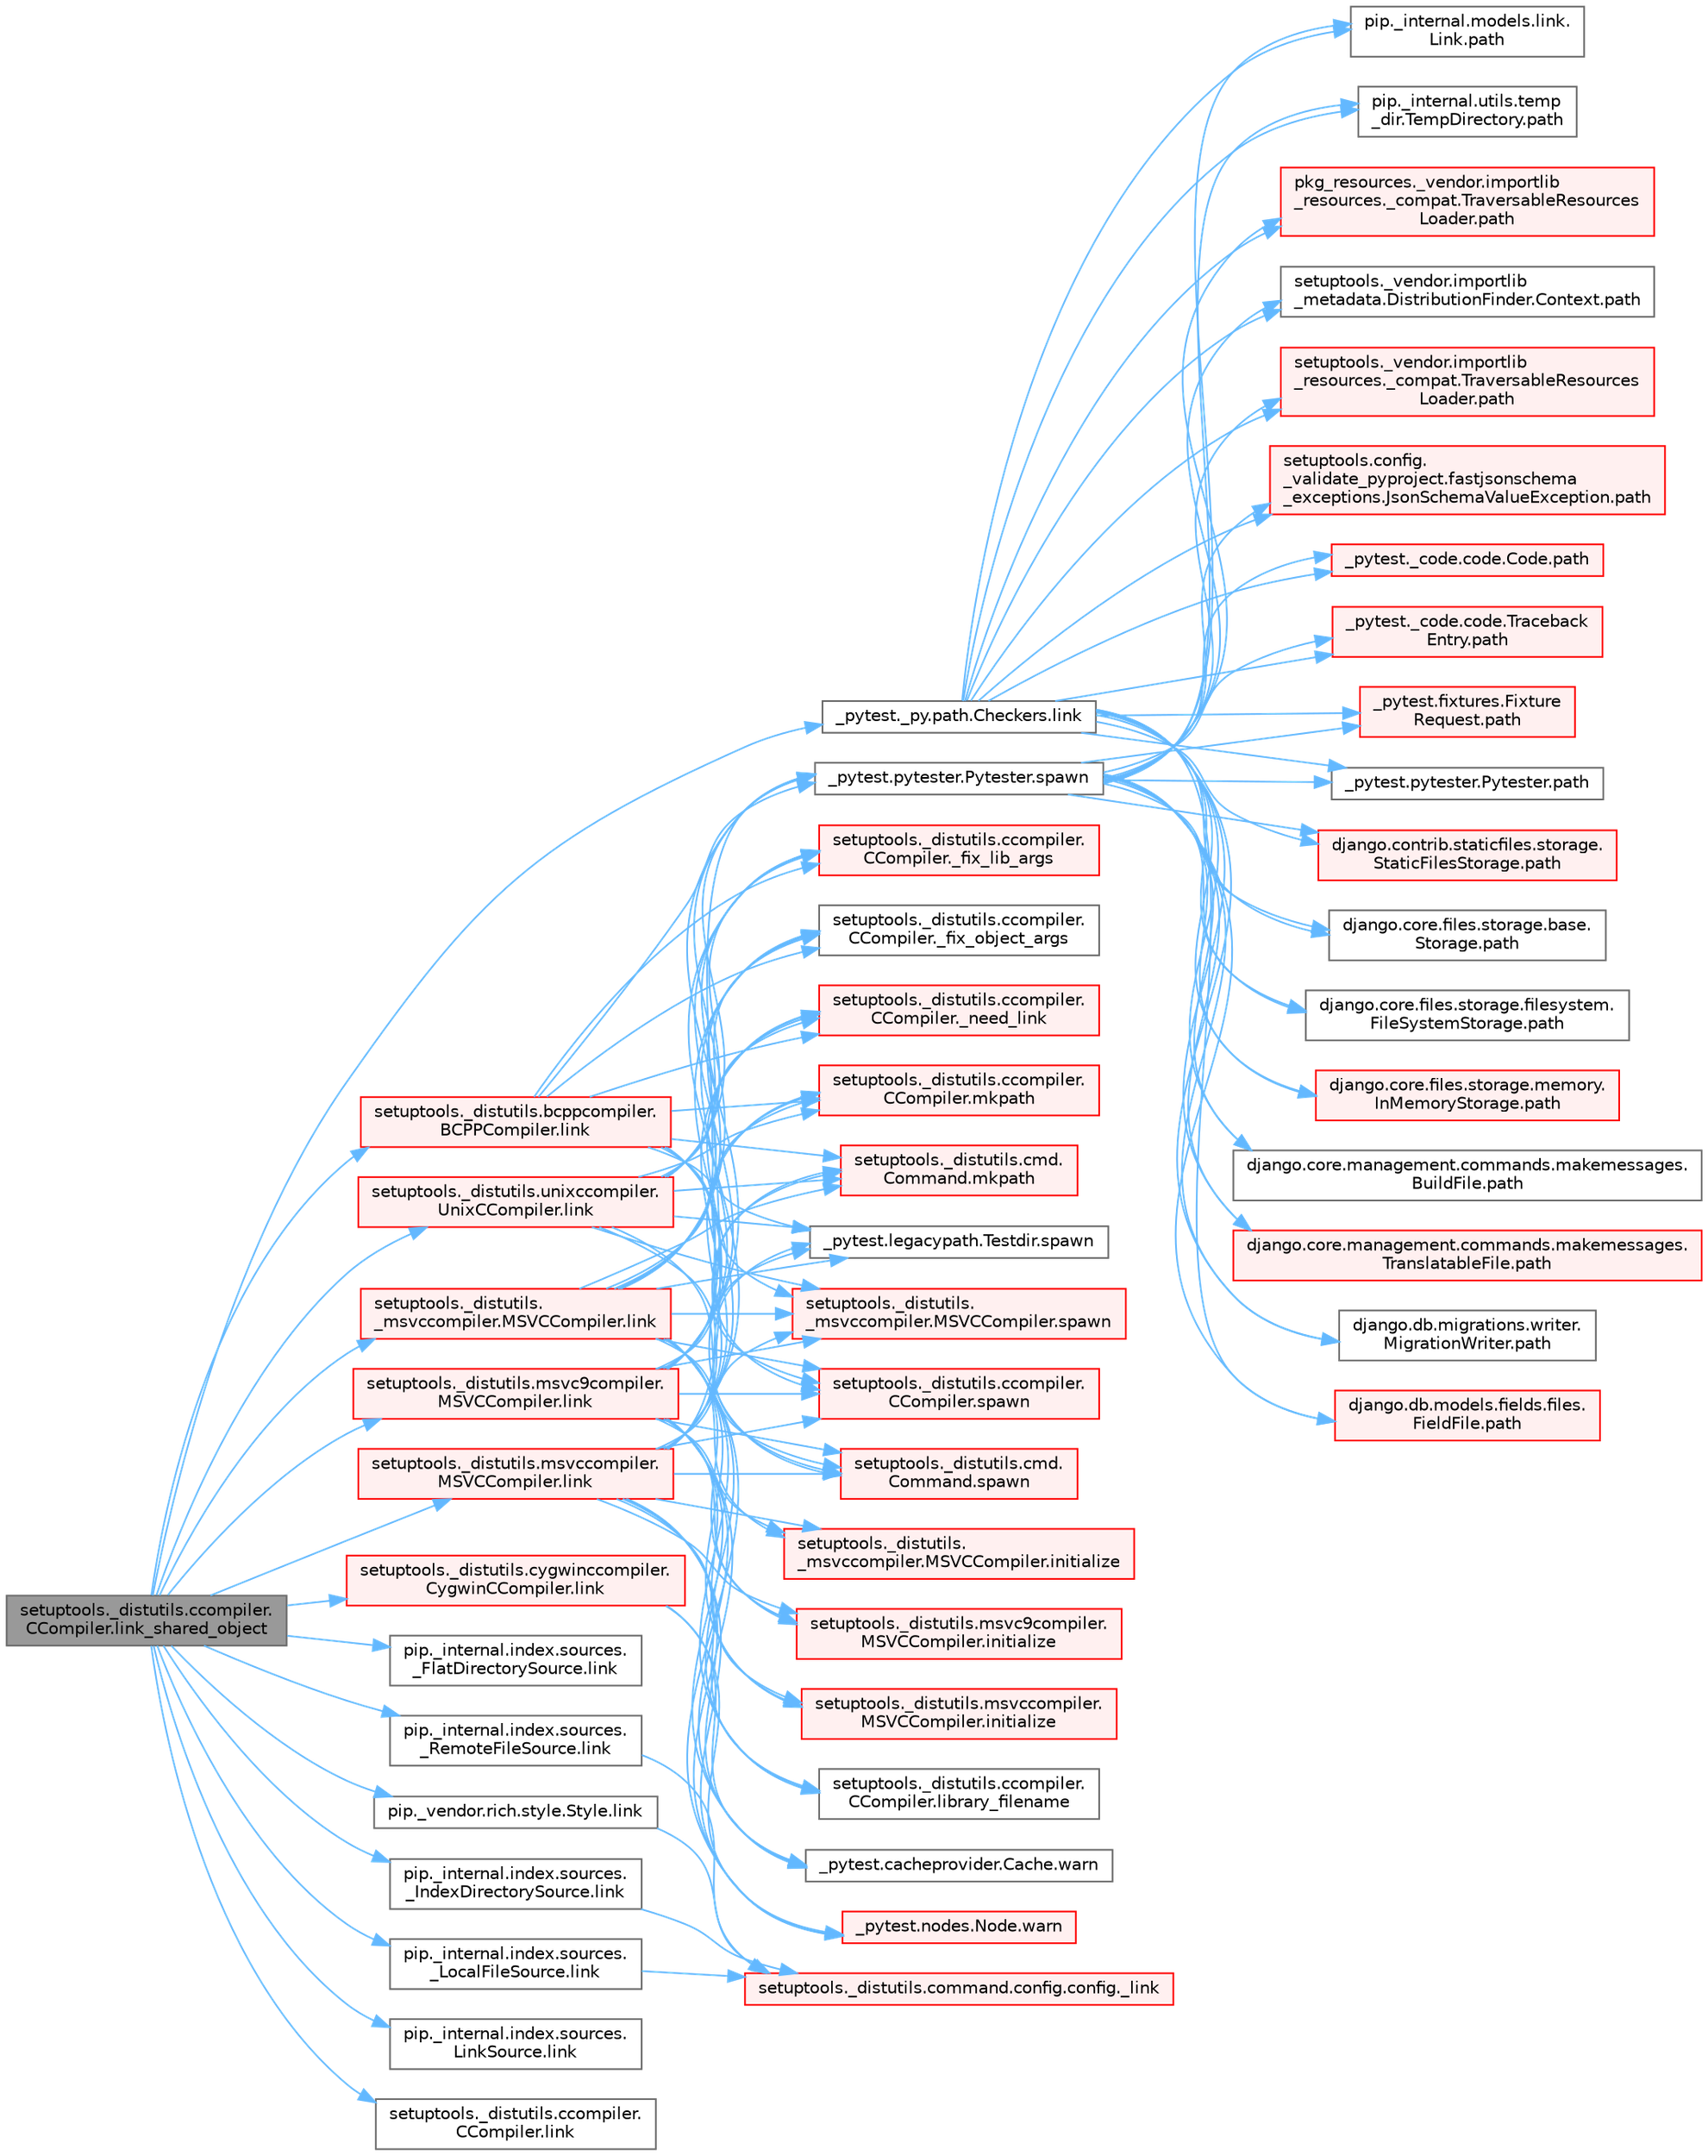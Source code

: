 digraph "setuptools._distutils.ccompiler.CCompiler.link_shared_object"
{
 // LATEX_PDF_SIZE
  bgcolor="transparent";
  edge [fontname=Helvetica,fontsize=10,labelfontname=Helvetica,labelfontsize=10];
  node [fontname=Helvetica,fontsize=10,shape=box,height=0.2,width=0.4];
  rankdir="LR";
  Node1 [id="Node000001",label="setuptools._distutils.ccompiler.\lCCompiler.link_shared_object",height=0.2,width=0.4,color="gray40", fillcolor="grey60", style="filled", fontcolor="black",tooltip=" "];
  Node1 -> Node2 [id="edge1_Node000001_Node000002",color="steelblue1",style="solid",tooltip=" "];
  Node2 [id="Node000002",label="_pytest._py.path.Checkers.link",height=0.2,width=0.4,color="grey40", fillcolor="white", style="filled",URL="$class__pytest_1_1__py_1_1path_1_1_checkers.html#ae1bb1d33ce71e6e6c8cfbee302c75d21",tooltip=" "];
  Node2 -> Node3 [id="edge2_Node000002_Node000003",color="steelblue1",style="solid",tooltip=" "];
  Node3 [id="Node000003",label="_pytest._code.code.Code.path",height=0.2,width=0.4,color="red", fillcolor="#FFF0F0", style="filled",URL="$class__pytest_1_1__code_1_1code_1_1_code.html#a1dae55e90750fe77c7517f806a14d864",tooltip=" "];
  Node2 -> Node15 [id="edge3_Node000002_Node000015",color="steelblue1",style="solid",tooltip=" "];
  Node15 [id="Node000015",label="_pytest._code.code.Traceback\lEntry.path",height=0.2,width=0.4,color="red", fillcolor="#FFF0F0", style="filled",URL="$class__pytest_1_1__code_1_1code_1_1_traceback_entry.html#a5a88b9ae4623733566450a9e7d8387c0",tooltip=" "];
  Node2 -> Node17 [id="edge4_Node000002_Node000017",color="steelblue1",style="solid",tooltip=" "];
  Node17 [id="Node000017",label="_pytest.fixtures.Fixture\lRequest.path",height=0.2,width=0.4,color="red", fillcolor="#FFF0F0", style="filled",URL="$class__pytest_1_1fixtures_1_1_fixture_request.html#a6f6db59812d121b54cd67d5e434e1451",tooltip=" "];
  Node2 -> Node23 [id="edge5_Node000002_Node000023",color="steelblue1",style="solid",tooltip=" "];
  Node23 [id="Node000023",label="_pytest.pytester.Pytester.path",height=0.2,width=0.4,color="grey40", fillcolor="white", style="filled",URL="$class__pytest_1_1pytester_1_1_pytester.html#a403c804f74a87f5e5705774fa896cc1f",tooltip=" "];
  Node2 -> Node24 [id="edge6_Node000002_Node000024",color="steelblue1",style="solid",tooltip=" "];
  Node24 [id="Node000024",label="django.contrib.staticfiles.storage.\lStaticFilesStorage.path",height=0.2,width=0.4,color="red", fillcolor="#FFF0F0", style="filled",URL="$classdjango_1_1contrib_1_1staticfiles_1_1storage_1_1_static_files_storage.html#a4e96cc92fbde7423d1b74f3a50fc0bf6",tooltip=" "];
  Node2 -> Node470 [id="edge7_Node000002_Node000470",color="steelblue1",style="solid",tooltip=" "];
  Node470 [id="Node000470",label="django.core.files.storage.base.\lStorage.path",height=0.2,width=0.4,color="grey40", fillcolor="white", style="filled",URL="$classdjango_1_1core_1_1files_1_1storage_1_1base_1_1_storage.html#a9be8d49a55131dbbab2c5fd57f7e772c",tooltip=" "];
  Node2 -> Node471 [id="edge8_Node000002_Node000471",color="steelblue1",style="solid",tooltip=" "];
  Node471 [id="Node000471",label="django.core.files.storage.filesystem.\lFileSystemStorage.path",height=0.2,width=0.4,color="grey40", fillcolor="white", style="filled",URL="$classdjango_1_1core_1_1files_1_1storage_1_1filesystem_1_1_file_system_storage.html#abf8a7e88eedec3e1b2ea965cc0858d17",tooltip=" "];
  Node2 -> Node472 [id="edge9_Node000002_Node000472",color="steelblue1",style="solid",tooltip=" "];
  Node472 [id="Node000472",label="django.core.files.storage.memory.\lInMemoryStorage.path",height=0.2,width=0.4,color="red", fillcolor="#FFF0F0", style="filled",URL="$classdjango_1_1core_1_1files_1_1storage_1_1memory_1_1_in_memory_storage.html#a466c8e28fd11839318d2e4454b8ef89f",tooltip=" "];
  Node2 -> Node476 [id="edge10_Node000002_Node000476",color="steelblue1",style="solid",tooltip=" "];
  Node476 [id="Node000476",label="django.core.management.commands.makemessages.\lBuildFile.path",height=0.2,width=0.4,color="grey40", fillcolor="white", style="filled",URL="$classdjango_1_1core_1_1management_1_1commands_1_1makemessages_1_1_build_file.html#ac06388718e902543bc00a7c6565105fc",tooltip=" "];
  Node2 -> Node477 [id="edge11_Node000002_Node000477",color="steelblue1",style="solid",tooltip=" "];
  Node477 [id="Node000477",label="django.core.management.commands.makemessages.\lTranslatableFile.path",height=0.2,width=0.4,color="red", fillcolor="#FFF0F0", style="filled",URL="$classdjango_1_1core_1_1management_1_1commands_1_1makemessages_1_1_translatable_file.html#ad851d5e6b8a65f5915ccfd4a30fb8026",tooltip=" "];
  Node2 -> Node478 [id="edge12_Node000002_Node000478",color="steelblue1",style="solid",tooltip=" "];
  Node478 [id="Node000478",label="django.db.migrations.writer.\lMigrationWriter.path",height=0.2,width=0.4,color="grey40", fillcolor="white", style="filled",URL="$classdjango_1_1db_1_1migrations_1_1writer_1_1_migration_writer.html#a45469d67e8f80996c982470d36136184",tooltip=" "];
  Node2 -> Node479 [id="edge13_Node000002_Node000479",color="steelblue1",style="solid",tooltip=" "];
  Node479 [id="Node000479",label="django.db.models.fields.files.\lFieldFile.path",height=0.2,width=0.4,color="red", fillcolor="#FFF0F0", style="filled",URL="$classdjango_1_1db_1_1models_1_1fields_1_1files_1_1_field_file.html#ae91c4ed0643fb9bd8959d0db8eb44f80",tooltip=" "];
  Node2 -> Node575 [id="edge14_Node000002_Node000575",color="steelblue1",style="solid",tooltip=" "];
  Node575 [id="Node000575",label="pip._internal.models.link.\lLink.path",height=0.2,width=0.4,color="grey40", fillcolor="white", style="filled",URL="$classpip_1_1__internal_1_1models_1_1link_1_1_link.html#a30f454216dcb615e3ed986238490f180",tooltip=" "];
  Node2 -> Node576 [id="edge15_Node000002_Node000576",color="steelblue1",style="solid",tooltip=" "];
  Node576 [id="Node000576",label="pip._internal.utils.temp\l_dir.TempDirectory.path",height=0.2,width=0.4,color="grey40", fillcolor="white", style="filled",URL="$classpip_1_1__internal_1_1utils_1_1temp__dir_1_1_temp_directory.html#afe6b2d95c070c6570957de5696ff3a6e",tooltip=" "];
  Node2 -> Node577 [id="edge16_Node000002_Node000577",color="steelblue1",style="solid",tooltip=" "];
  Node577 [id="Node000577",label="pkg_resources._vendor.importlib\l_resources._compat.TraversableResources\lLoader.path",height=0.2,width=0.4,color="red", fillcolor="#FFF0F0", style="filled",URL="$classpkg__resources_1_1__vendor_1_1importlib__resources_1_1__compat_1_1_traversable_resources_loader.html#acfc17872a53cbe02f6c34eda2bb162f2",tooltip=" "];
  Node2 -> Node579 [id="edge17_Node000002_Node000579",color="steelblue1",style="solid",tooltip=" "];
  Node579 [id="Node000579",label="setuptools._vendor.importlib\l_metadata.DistributionFinder.Context.path",height=0.2,width=0.4,color="grey40", fillcolor="white", style="filled",URL="$classsetuptools_1_1__vendor_1_1importlib__metadata_1_1_distribution_finder_1_1_context.html#a84a429ddce40738ea5c0edb53799ee8d",tooltip=" "];
  Node2 -> Node580 [id="edge18_Node000002_Node000580",color="steelblue1",style="solid",tooltip=" "];
  Node580 [id="Node000580",label="setuptools._vendor.importlib\l_resources._compat.TraversableResources\lLoader.path",height=0.2,width=0.4,color="red", fillcolor="#FFF0F0", style="filled",URL="$classsetuptools_1_1__vendor_1_1importlib__resources_1_1__compat_1_1_traversable_resources_loader.html#a9b9cf5b6723d48f7a779b6ae71d53699",tooltip=" "];
  Node2 -> Node581 [id="edge19_Node000002_Node000581",color="steelblue1",style="solid",tooltip=" "];
  Node581 [id="Node000581",label="setuptools.config.\l_validate_pyproject.fastjsonschema\l_exceptions.JsonSchemaValueException.path",height=0.2,width=0.4,color="red", fillcolor="#FFF0F0", style="filled",URL="$classsetuptools_1_1config_1_1__validate__pyproject_1_1fastjsonschema__exceptions_1_1_json_schema_value_exception.html#a59179b3d1dc16c7087530bbc10bcf857",tooltip=" "];
  Node1 -> Node3923 [id="edge20_Node000001_Node003923",color="steelblue1",style="solid",tooltip=" "];
  Node3923 [id="Node003923",label="pip._internal.index.sources.\l_FlatDirectorySource.link",height=0.2,width=0.4,color="grey40", fillcolor="white", style="filled",URL="$classpip_1_1__internal_1_1index_1_1sources_1_1___flat_directory_source.html#a72114eb0d8af85d9e3e48aecdebe9884",tooltip=" "];
  Node1 -> Node3924 [id="edge21_Node000001_Node003924",color="steelblue1",style="solid",tooltip=" "];
  Node3924 [id="Node003924",label="pip._internal.index.sources.\l_IndexDirectorySource.link",height=0.2,width=0.4,color="grey40", fillcolor="white", style="filled",URL="$classpip_1_1__internal_1_1index_1_1sources_1_1___index_directory_source.html#a1f71a0b21e5744c2aec54ff5ed0b1d61",tooltip=" "];
  Node3924 -> Node2614 [id="edge22_Node003924_Node002614",color="steelblue1",style="solid",tooltip=" "];
  Node2614 [id="Node002614",label="setuptools._distutils.command.config.config._link",height=0.2,width=0.4,color="red", fillcolor="#FFF0F0", style="filled",URL="$classsetuptools_1_1__distutils_1_1command_1_1config_1_1config.html#a6428c1b2877435a2dc61c8b7f902027d",tooltip=" "];
  Node1 -> Node3925 [id="edge23_Node000001_Node003925",color="steelblue1",style="solid",tooltip=" "];
  Node3925 [id="Node003925",label="pip._internal.index.sources.\l_LocalFileSource.link",height=0.2,width=0.4,color="grey40", fillcolor="white", style="filled",URL="$classpip_1_1__internal_1_1index_1_1sources_1_1___local_file_source.html#a7245056ba93c5e70dfcc739a21d2db61",tooltip=" "];
  Node3925 -> Node2614 [id="edge24_Node003925_Node002614",color="steelblue1",style="solid",tooltip=" "];
  Node1 -> Node3926 [id="edge25_Node000001_Node003926",color="steelblue1",style="solid",tooltip=" "];
  Node3926 [id="Node003926",label="pip._internal.index.sources.\l_RemoteFileSource.link",height=0.2,width=0.4,color="grey40", fillcolor="white", style="filled",URL="$classpip_1_1__internal_1_1index_1_1sources_1_1___remote_file_source.html#a33ac3f66b6928ff6f76408d71d9f49ca",tooltip=" "];
  Node3926 -> Node2614 [id="edge26_Node003926_Node002614",color="steelblue1",style="solid",tooltip=" "];
  Node1 -> Node3927 [id="edge27_Node000001_Node003927",color="steelblue1",style="solid",tooltip=" "];
  Node3927 [id="Node003927",label="pip._internal.index.sources.\lLinkSource.link",height=0.2,width=0.4,color="grey40", fillcolor="white", style="filled",URL="$classpip_1_1__internal_1_1index_1_1sources_1_1_link_source.html#ace307062828f2ac764322297128ed112",tooltip=" "];
  Node1 -> Node3928 [id="edge28_Node000001_Node003928",color="steelblue1",style="solid",tooltip=" "];
  Node3928 [id="Node003928",label="pip._vendor.rich.style.Style.link",height=0.2,width=0.4,color="grey40", fillcolor="white", style="filled",URL="$classpip_1_1__vendor_1_1rich_1_1style_1_1_style.html#a5e26eff41ad8f16c69b784625ad5c61d",tooltip=" "];
  Node3928 -> Node2614 [id="edge29_Node003928_Node002614",color="steelblue1",style="solid",tooltip=" "];
  Node1 -> Node3929 [id="edge30_Node000001_Node003929",color="steelblue1",style="solid",tooltip=" "];
  Node3929 [id="Node003929",label="setuptools._distutils.\l_msvccompiler.MSVCCompiler.link",height=0.2,width=0.4,color="red", fillcolor="#FFF0F0", style="filled",URL="$classsetuptools_1_1__distutils_1_1__msvccompiler_1_1_m_s_v_c_compiler.html#aefba9a19cc1d7316a3755f96f4def5f7",tooltip=" "];
  Node3929 -> Node3930 [id="edge31_Node003929_Node003930",color="steelblue1",style="solid",tooltip=" "];
  Node3930 [id="Node003930",label="setuptools._distutils.ccompiler.\lCCompiler._fix_lib_args",height=0.2,width=0.4,color="red", fillcolor="#FFF0F0", style="filled",URL="$classsetuptools_1_1__distutils_1_1ccompiler_1_1_c_compiler.html#a7a2f98279b1c74840aa7301ea39f550c",tooltip=" "];
  Node3929 -> Node3931 [id="edge32_Node003929_Node003931",color="steelblue1",style="solid",tooltip=" "];
  Node3931 [id="Node003931",label="setuptools._distutils.ccompiler.\lCCompiler._fix_object_args",height=0.2,width=0.4,color="grey40", fillcolor="white", style="filled",URL="$classsetuptools_1_1__distutils_1_1ccompiler_1_1_c_compiler.html#ae049a81a4554f50bdc2ecbd7cf1f0696",tooltip=" "];
  Node3929 -> Node3932 [id="edge33_Node003929_Node003932",color="steelblue1",style="solid",tooltip=" "];
  Node3932 [id="Node003932",label="setuptools._distutils.ccompiler.\lCCompiler._need_link",height=0.2,width=0.4,color="red", fillcolor="#FFF0F0", style="filled",URL="$classsetuptools_1_1__distutils_1_1ccompiler_1_1_c_compiler.html#a53f61387a6cf8194a0159faa49e88d63",tooltip=" "];
  Node3929 -> Node3933 [id="edge34_Node003929_Node003933",color="steelblue1",style="solid",tooltip=" "];
  Node3933 [id="Node003933",label="setuptools._distutils.\l_msvccompiler.MSVCCompiler.initialize",height=0.2,width=0.4,color="red", fillcolor="#FFF0F0", style="filled",URL="$classsetuptools_1_1__distutils_1_1__msvccompiler_1_1_m_s_v_c_compiler.html#a43401b9cd5fe5aa3b85704cff01fda01",tooltip=" "];
  Node3929 -> Node3940 [id="edge35_Node003929_Node003940",color="steelblue1",style="solid",tooltip=" "];
  Node3940 [id="Node003940",label="setuptools._distutils.msvc9compiler.\lMSVCCompiler.initialize",height=0.2,width=0.4,color="red", fillcolor="#FFF0F0", style="filled",URL="$classsetuptools_1_1__distutils_1_1msvc9compiler_1_1_m_s_v_c_compiler.html#a94f057de1dc9158080035d0acd89412f",tooltip=" "];
  Node3929 -> Node3943 [id="edge36_Node003929_Node003943",color="steelblue1",style="solid",tooltip=" "];
  Node3943 [id="Node003943",label="setuptools._distutils.msvccompiler.\lMSVCCompiler.initialize",height=0.2,width=0.4,color="red", fillcolor="#FFF0F0", style="filled",URL="$classsetuptools_1_1__distutils_1_1msvccompiler_1_1_m_s_v_c_compiler.html#a622c75ec314a3e866578248e9bfcef28",tooltip=" "];
  Node3929 -> Node3944 [id="edge37_Node003929_Node003944",color="steelblue1",style="solid",tooltip=" "];
  Node3944 [id="Node003944",label="setuptools._distutils.ccompiler.\lCCompiler.library_filename",height=0.2,width=0.4,color="grey40", fillcolor="white", style="filled",URL="$classsetuptools_1_1__distutils_1_1ccompiler_1_1_c_compiler.html#ad5c495d86dc0a8953c39e94c87a458c9",tooltip=" "];
  Node3929 -> Node3945 [id="edge38_Node003929_Node003945",color="steelblue1",style="solid",tooltip=" "];
  Node3945 [id="Node003945",label="setuptools._distutils.ccompiler.\lCCompiler.mkpath",height=0.2,width=0.4,color="red", fillcolor="#FFF0F0", style="filled",URL="$classsetuptools_1_1__distutils_1_1ccompiler_1_1_c_compiler.html#a84a377626d580d0a9c7af626de535910",tooltip=" "];
  Node3929 -> Node3946 [id="edge39_Node003929_Node003946",color="steelblue1",style="solid",tooltip=" "];
  Node3946 [id="Node003946",label="setuptools._distutils.cmd.\lCommand.mkpath",height=0.2,width=0.4,color="red", fillcolor="#FFF0F0", style="filled",URL="$classsetuptools_1_1__distutils_1_1cmd_1_1_command.html#ac5192d4d0c02e64755ea4a522d48c4ab",tooltip=" "];
  Node3929 -> Node2624 [id="edge40_Node003929_Node002624",color="steelblue1",style="solid",tooltip=" "];
  Node2624 [id="Node002624",label="_pytest.legacypath.Testdir.spawn",height=0.2,width=0.4,color="grey40", fillcolor="white", style="filled",URL="$class__pytest_1_1legacypath_1_1_testdir.html#a7b90d7cbf3ce3f79ac2880b56ffe3c9c",tooltip=" "];
  Node3929 -> Node2625 [id="edge41_Node003929_Node002625",color="steelblue1",style="solid",tooltip=" "];
  Node2625 [id="Node002625",label="_pytest.pytester.Pytester.spawn",height=0.2,width=0.4,color="grey40", fillcolor="white", style="filled",URL="$class__pytest_1_1pytester_1_1_pytester.html#abebb7155ff193e7514ef38b8569e6b58",tooltip=" "];
  Node2625 -> Node3 [id="edge42_Node002625_Node000003",color="steelblue1",style="solid",tooltip=" "];
  Node2625 -> Node15 [id="edge43_Node002625_Node000015",color="steelblue1",style="solid",tooltip=" "];
  Node2625 -> Node17 [id="edge44_Node002625_Node000017",color="steelblue1",style="solid",tooltip=" "];
  Node2625 -> Node23 [id="edge45_Node002625_Node000023",color="steelblue1",style="solid",tooltip=" "];
  Node2625 -> Node24 [id="edge46_Node002625_Node000024",color="steelblue1",style="solid",tooltip=" "];
  Node2625 -> Node470 [id="edge47_Node002625_Node000470",color="steelblue1",style="solid",tooltip=" "];
  Node2625 -> Node471 [id="edge48_Node002625_Node000471",color="steelblue1",style="solid",tooltip=" "];
  Node2625 -> Node472 [id="edge49_Node002625_Node000472",color="steelblue1",style="solid",tooltip=" "];
  Node2625 -> Node476 [id="edge50_Node002625_Node000476",color="steelblue1",style="solid",tooltip=" "];
  Node2625 -> Node477 [id="edge51_Node002625_Node000477",color="steelblue1",style="solid",tooltip=" "];
  Node2625 -> Node478 [id="edge52_Node002625_Node000478",color="steelblue1",style="solid",tooltip=" "];
  Node2625 -> Node479 [id="edge53_Node002625_Node000479",color="steelblue1",style="solid",tooltip=" "];
  Node2625 -> Node575 [id="edge54_Node002625_Node000575",color="steelblue1",style="solid",tooltip=" "];
  Node2625 -> Node576 [id="edge55_Node002625_Node000576",color="steelblue1",style="solid",tooltip=" "];
  Node2625 -> Node577 [id="edge56_Node002625_Node000577",color="steelblue1",style="solid",tooltip=" "];
  Node2625 -> Node579 [id="edge57_Node002625_Node000579",color="steelblue1",style="solid",tooltip=" "];
  Node2625 -> Node580 [id="edge58_Node002625_Node000580",color="steelblue1",style="solid",tooltip=" "];
  Node2625 -> Node581 [id="edge59_Node002625_Node000581",color="steelblue1",style="solid",tooltip=" "];
  Node3929 -> Node2626 [id="edge60_Node003929_Node002626",color="steelblue1",style="solid",tooltip=" "];
  Node2626 [id="Node002626",label="setuptools._distutils.\l_msvccompiler.MSVCCompiler.spawn",height=0.2,width=0.4,color="red", fillcolor="#FFF0F0", style="filled",URL="$classsetuptools_1_1__distutils_1_1__msvccompiler_1_1_m_s_v_c_compiler.html#a9aa3de4c16c1786efcbc72a361aadb66",tooltip=" "];
  Node3929 -> Node2628 [id="edge61_Node003929_Node002628",color="steelblue1",style="solid",tooltip=" "];
  Node2628 [id="Node002628",label="setuptools._distutils.ccompiler.\lCCompiler.spawn",height=0.2,width=0.4,color="red", fillcolor="#FFF0F0", style="filled",URL="$classsetuptools_1_1__distutils_1_1ccompiler_1_1_c_compiler.html#af513247d5bdabdc090f42e431d7da74f",tooltip=" "];
  Node3929 -> Node2631 [id="edge62_Node003929_Node002631",color="steelblue1",style="solid",tooltip=" "];
  Node2631 [id="Node002631",label="setuptools._distutils.cmd.\lCommand.spawn",height=0.2,width=0.4,color="red", fillcolor="#FFF0F0", style="filled",URL="$classsetuptools_1_1__distutils_1_1cmd_1_1_command.html#a9d990023ef8ad29009426c7facf05efb",tooltip=" "];
  Node3929 -> Node2437 [id="edge63_Node003929_Node002437",color="steelblue1",style="solid",tooltip=" "];
  Node2437 [id="Node002437",label="_pytest.cacheprovider.Cache.warn",height=0.2,width=0.4,color="grey40", fillcolor="white", style="filled",URL="$class__pytest_1_1cacheprovider_1_1_cache.html#a59056dfff8733ba939dfd3caf3bb00da",tooltip=" "];
  Node3929 -> Node2438 [id="edge64_Node003929_Node002438",color="steelblue1",style="solid",tooltip=" "];
  Node2438 [id="Node002438",label="_pytest.nodes.Node.warn",height=0.2,width=0.4,color="red", fillcolor="#FFF0F0", style="filled",URL="$class__pytest_1_1nodes_1_1_node.html#a5d6333688a90229efb19e6f63b7b0746",tooltip=" "];
  Node1 -> Node3947 [id="edge65_Node000001_Node003947",color="steelblue1",style="solid",tooltip=" "];
  Node3947 [id="Node003947",label="setuptools._distutils.bcppcompiler.\lBCPPCompiler.link",height=0.2,width=0.4,color="red", fillcolor="#FFF0F0", style="filled",URL="$classsetuptools_1_1__distutils_1_1bcppcompiler_1_1_b_c_p_p_compiler.html#a9207773d36ecabdd197469c6dcff5e41",tooltip=" "];
  Node3947 -> Node3930 [id="edge66_Node003947_Node003930",color="steelblue1",style="solid",tooltip=" "];
  Node3947 -> Node3931 [id="edge67_Node003947_Node003931",color="steelblue1",style="solid",tooltip=" "];
  Node3947 -> Node3932 [id="edge68_Node003947_Node003932",color="steelblue1",style="solid",tooltip=" "];
  Node3947 -> Node3945 [id="edge69_Node003947_Node003945",color="steelblue1",style="solid",tooltip=" "];
  Node3947 -> Node3946 [id="edge70_Node003947_Node003946",color="steelblue1",style="solid",tooltip=" "];
  Node3947 -> Node2624 [id="edge71_Node003947_Node002624",color="steelblue1",style="solid",tooltip=" "];
  Node3947 -> Node2625 [id="edge72_Node003947_Node002625",color="steelblue1",style="solid",tooltip=" "];
  Node3947 -> Node2626 [id="edge73_Node003947_Node002626",color="steelblue1",style="solid",tooltip=" "];
  Node3947 -> Node2628 [id="edge74_Node003947_Node002628",color="steelblue1",style="solid",tooltip=" "];
  Node3947 -> Node2631 [id="edge75_Node003947_Node002631",color="steelblue1",style="solid",tooltip=" "];
  Node1 -> Node4139 [id="edge76_Node000001_Node004139",color="steelblue1",style="solid",tooltip=" "];
  Node4139 [id="Node004139",label="setuptools._distutils.ccompiler.\lCCompiler.link",height=0.2,width=0.4,color="grey40", fillcolor="white", style="filled",URL="$classsetuptools_1_1__distutils_1_1ccompiler_1_1_c_compiler.html#afd4eb4b2ab5d1b5fdcea1e56f4c35c0b",tooltip=" "];
  Node1 -> Node4140 [id="edge77_Node000001_Node004140",color="steelblue1",style="solid",tooltip=" "];
  Node4140 [id="Node004140",label="setuptools._distutils.cygwinccompiler.\lCygwinCCompiler.link",height=0.2,width=0.4,color="red", fillcolor="#FFF0F0", style="filled",URL="$classsetuptools_1_1__distutils_1_1cygwinccompiler_1_1_cygwin_c_compiler.html#a90d2f2ffa74da0002fe22b41afc2cc2f",tooltip=" "];
  Node4140 -> Node2437 [id="edge78_Node004140_Node002437",color="steelblue1",style="solid",tooltip=" "];
  Node4140 -> Node2438 [id="edge79_Node004140_Node002438",color="steelblue1",style="solid",tooltip=" "];
  Node1 -> Node4141 [id="edge80_Node000001_Node004141",color="steelblue1",style="solid",tooltip=" "];
  Node4141 [id="Node004141",label="setuptools._distutils.msvc9compiler.\lMSVCCompiler.link",height=0.2,width=0.4,color="red", fillcolor="#FFF0F0", style="filled",URL="$classsetuptools_1_1__distutils_1_1msvc9compiler_1_1_m_s_v_c_compiler.html#a0c96b6aa97f0cccac88db8bc4220274f",tooltip=" "];
  Node4141 -> Node3930 [id="edge81_Node004141_Node003930",color="steelblue1",style="solid",tooltip=" "];
  Node4141 -> Node3931 [id="edge82_Node004141_Node003931",color="steelblue1",style="solid",tooltip=" "];
  Node4141 -> Node3932 [id="edge83_Node004141_Node003932",color="steelblue1",style="solid",tooltip=" "];
  Node4141 -> Node3933 [id="edge84_Node004141_Node003933",color="steelblue1",style="solid",tooltip=" "];
  Node4141 -> Node3940 [id="edge85_Node004141_Node003940",color="steelblue1",style="solid",tooltip=" "];
  Node4141 -> Node3943 [id="edge86_Node004141_Node003943",color="steelblue1",style="solid",tooltip=" "];
  Node4141 -> Node3944 [id="edge87_Node004141_Node003944",color="steelblue1",style="solid",tooltip=" "];
  Node4141 -> Node3945 [id="edge88_Node004141_Node003945",color="steelblue1",style="solid",tooltip=" "];
  Node4141 -> Node3946 [id="edge89_Node004141_Node003946",color="steelblue1",style="solid",tooltip=" "];
  Node4141 -> Node2624 [id="edge90_Node004141_Node002624",color="steelblue1",style="solid",tooltip=" "];
  Node4141 -> Node2625 [id="edge91_Node004141_Node002625",color="steelblue1",style="solid",tooltip=" "];
  Node4141 -> Node2626 [id="edge92_Node004141_Node002626",color="steelblue1",style="solid",tooltip=" "];
  Node4141 -> Node2628 [id="edge93_Node004141_Node002628",color="steelblue1",style="solid",tooltip=" "];
  Node4141 -> Node2631 [id="edge94_Node004141_Node002631",color="steelblue1",style="solid",tooltip=" "];
  Node4141 -> Node2437 [id="edge95_Node004141_Node002437",color="steelblue1",style="solid",tooltip=" "];
  Node4141 -> Node2438 [id="edge96_Node004141_Node002438",color="steelblue1",style="solid",tooltip=" "];
  Node1 -> Node4145 [id="edge97_Node000001_Node004145",color="steelblue1",style="solid",tooltip=" "];
  Node4145 [id="Node004145",label="setuptools._distutils.msvccompiler.\lMSVCCompiler.link",height=0.2,width=0.4,color="red", fillcolor="#FFF0F0", style="filled",URL="$classsetuptools_1_1__distutils_1_1msvccompiler_1_1_m_s_v_c_compiler.html#a99e371debe387deabeae0b75e3b70af5",tooltip=" "];
  Node4145 -> Node3930 [id="edge98_Node004145_Node003930",color="steelblue1",style="solid",tooltip=" "];
  Node4145 -> Node3931 [id="edge99_Node004145_Node003931",color="steelblue1",style="solid",tooltip=" "];
  Node4145 -> Node3932 [id="edge100_Node004145_Node003932",color="steelblue1",style="solid",tooltip=" "];
  Node4145 -> Node3933 [id="edge101_Node004145_Node003933",color="steelblue1",style="solid",tooltip=" "];
  Node4145 -> Node3940 [id="edge102_Node004145_Node003940",color="steelblue1",style="solid",tooltip=" "];
  Node4145 -> Node3943 [id="edge103_Node004145_Node003943",color="steelblue1",style="solid",tooltip=" "];
  Node4145 -> Node3944 [id="edge104_Node004145_Node003944",color="steelblue1",style="solid",tooltip=" "];
  Node4145 -> Node3945 [id="edge105_Node004145_Node003945",color="steelblue1",style="solid",tooltip=" "];
  Node4145 -> Node3946 [id="edge106_Node004145_Node003946",color="steelblue1",style="solid",tooltip=" "];
  Node4145 -> Node2624 [id="edge107_Node004145_Node002624",color="steelblue1",style="solid",tooltip=" "];
  Node4145 -> Node2625 [id="edge108_Node004145_Node002625",color="steelblue1",style="solid",tooltip=" "];
  Node4145 -> Node2626 [id="edge109_Node004145_Node002626",color="steelblue1",style="solid",tooltip=" "];
  Node4145 -> Node2628 [id="edge110_Node004145_Node002628",color="steelblue1",style="solid",tooltip=" "];
  Node4145 -> Node2631 [id="edge111_Node004145_Node002631",color="steelblue1",style="solid",tooltip=" "];
  Node4145 -> Node2437 [id="edge112_Node004145_Node002437",color="steelblue1",style="solid",tooltip=" "];
  Node4145 -> Node2438 [id="edge113_Node004145_Node002438",color="steelblue1",style="solid",tooltip=" "];
  Node1 -> Node4146 [id="edge114_Node000001_Node004146",color="steelblue1",style="solid",tooltip=" "];
  Node4146 [id="Node004146",label="setuptools._distutils.unixccompiler.\lUnixCCompiler.link",height=0.2,width=0.4,color="red", fillcolor="#FFF0F0", style="filled",URL="$classsetuptools_1_1__distutils_1_1unixccompiler_1_1_unix_c_compiler.html#a77a8b7a9acb4b236ba8cfc5c2f8dac7d",tooltip=" "];
  Node4146 -> Node3930 [id="edge115_Node004146_Node003930",color="steelblue1",style="solid",tooltip=" "];
  Node4146 -> Node3931 [id="edge116_Node004146_Node003931",color="steelblue1",style="solid",tooltip=" "];
  Node4146 -> Node3932 [id="edge117_Node004146_Node003932",color="steelblue1",style="solid",tooltip=" "];
  Node4146 -> Node3945 [id="edge118_Node004146_Node003945",color="steelblue1",style="solid",tooltip=" "];
  Node4146 -> Node3946 [id="edge119_Node004146_Node003946",color="steelblue1",style="solid",tooltip=" "];
  Node4146 -> Node2624 [id="edge120_Node004146_Node002624",color="steelblue1",style="solid",tooltip=" "];
  Node4146 -> Node2625 [id="edge121_Node004146_Node002625",color="steelblue1",style="solid",tooltip=" "];
  Node4146 -> Node2626 [id="edge122_Node004146_Node002626",color="steelblue1",style="solid",tooltip=" "];
  Node4146 -> Node2628 [id="edge123_Node004146_Node002628",color="steelblue1",style="solid",tooltip=" "];
  Node4146 -> Node2631 [id="edge124_Node004146_Node002631",color="steelblue1",style="solid",tooltip=" "];
}
